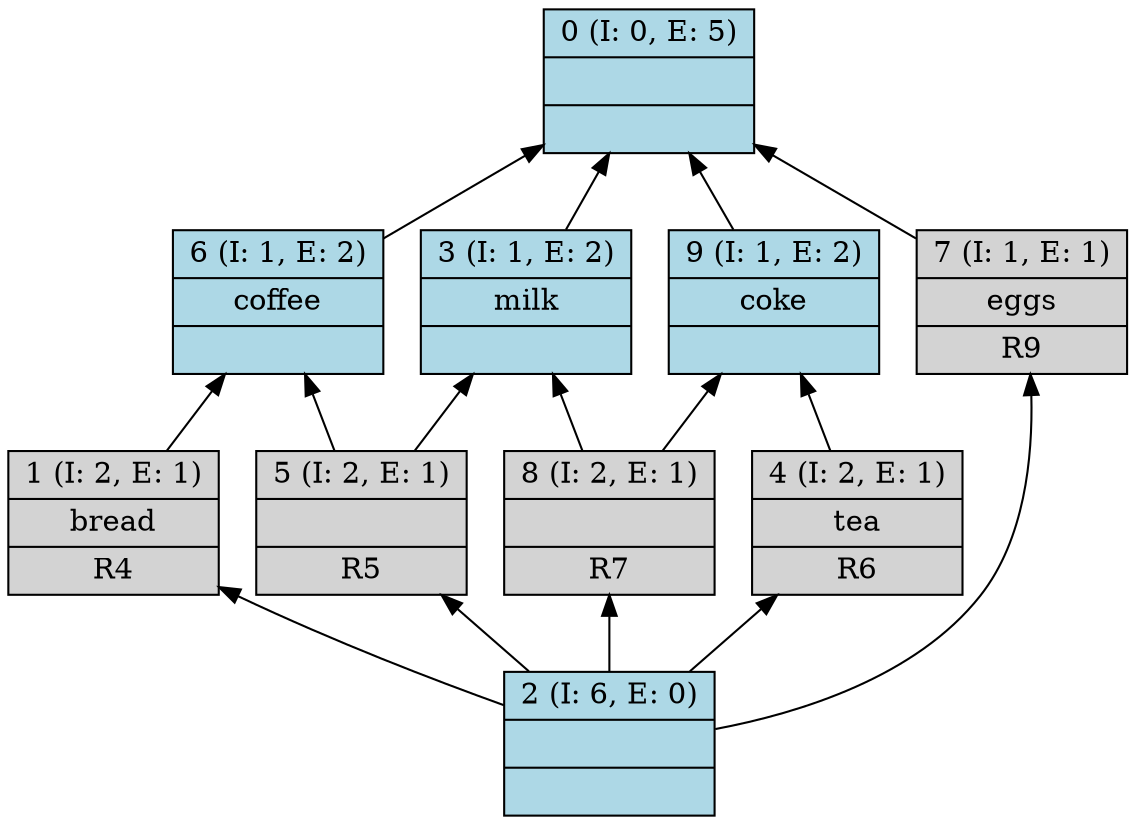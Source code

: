 digraph G { 
	rankdir=BT;
0 [shape=record,style=filled,fillcolor=lightblue,label="{0 (I: 0, E: 5)||}"];
1 [shape=record,style=filled,label="{1 (I: 2, E: 1)|bread\n|R4\n}"];
2 [shape=record,style=filled,fillcolor=lightblue,label="{2 (I: 6, E: 0)||}"];
3 [shape=record,style=filled,fillcolor=lightblue,label="{3 (I: 1, E: 2)|milk\n|}"];
4 [shape=record,style=filled,label="{4 (I: 2, E: 1)|tea\n|R6\n}"];
5 [shape=record,style=filled,label="{5 (I: 2, E: 1)||R5\n}"];
6 [shape=record,style=filled,fillcolor=lightblue,label="{6 (I: 1, E: 2)|coffee\n|}"];
7 [shape=record,style=filled,label="{7 (I: 1, E: 1)|eggs\n|R9\n}"];
8 [shape=record,style=filled,label="{8 (I: 2, E: 1)||R7\n}"];
9 [shape=record,style=filled,fillcolor=lightblue,label="{9 (I: 1, E: 2)|coke\n|}"];
	1 -> 6
	2 -> 1
	2 -> 4
	2 -> 5
	2 -> 7
	2 -> 8
	3 -> 0
	4 -> 9
	5 -> 3
	5 -> 6
	6 -> 0
	7 -> 0
	8 -> 3
	8 -> 9
	9 -> 0
}